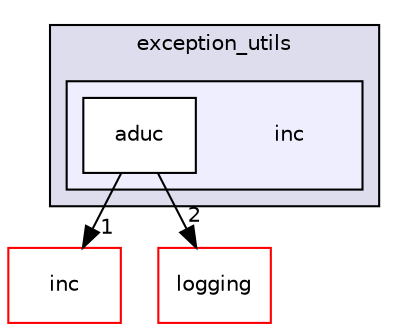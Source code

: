 digraph "src/utils/exception_utils/inc" {
  compound=true
  node [ fontsize="10", fontname="Helvetica"];
  edge [ labelfontsize="10", labelfontname="Helvetica"];
  subgraph clusterdir_3d344f52c6abd4c94f3ee5b674e3a86d {
    graph [ bgcolor="#ddddee", pencolor="black", label="exception_utils" fontname="Helvetica", fontsize="10", URL="dir_3d344f52c6abd4c94f3ee5b674e3a86d.html"]
  subgraph clusterdir_2ad72df1f2e01b7198c5bca73c88d8c9 {
    graph [ bgcolor="#eeeeff", pencolor="black", label="" URL="dir_2ad72df1f2e01b7198c5bca73c88d8c9.html"];
    dir_2ad72df1f2e01b7198c5bca73c88d8c9 [shape=plaintext label="inc"];
    dir_aaf4d9596fa4d485fd34b105a0e33e8b [shape=box label="aduc" color="black" fillcolor="white" style="filled" URL="dir_aaf4d9596fa4d485fd34b105a0e33e8b.html"];
  }
  }
  dir_6bc6ad22483805bbbda55258ad2a62ea [shape=box label="inc" fillcolor="white" style="filled" color="red" URL="dir_6bc6ad22483805bbbda55258ad2a62ea.html"];
  dir_b3320b59a4aa4a7431bc8488b87009bf [shape=box label="logging" fillcolor="white" style="filled" color="red" URL="dir_b3320b59a4aa4a7431bc8488b87009bf.html"];
  dir_aaf4d9596fa4d485fd34b105a0e33e8b->dir_6bc6ad22483805bbbda55258ad2a62ea [headlabel="1", labeldistance=1.5 headhref="dir_000182_000137.html"];
  dir_aaf4d9596fa4d485fd34b105a0e33e8b->dir_b3320b59a4aa4a7431bc8488b87009bf [headlabel="2", labeldistance=1.5 headhref="dir_000182_000143.html"];
}
